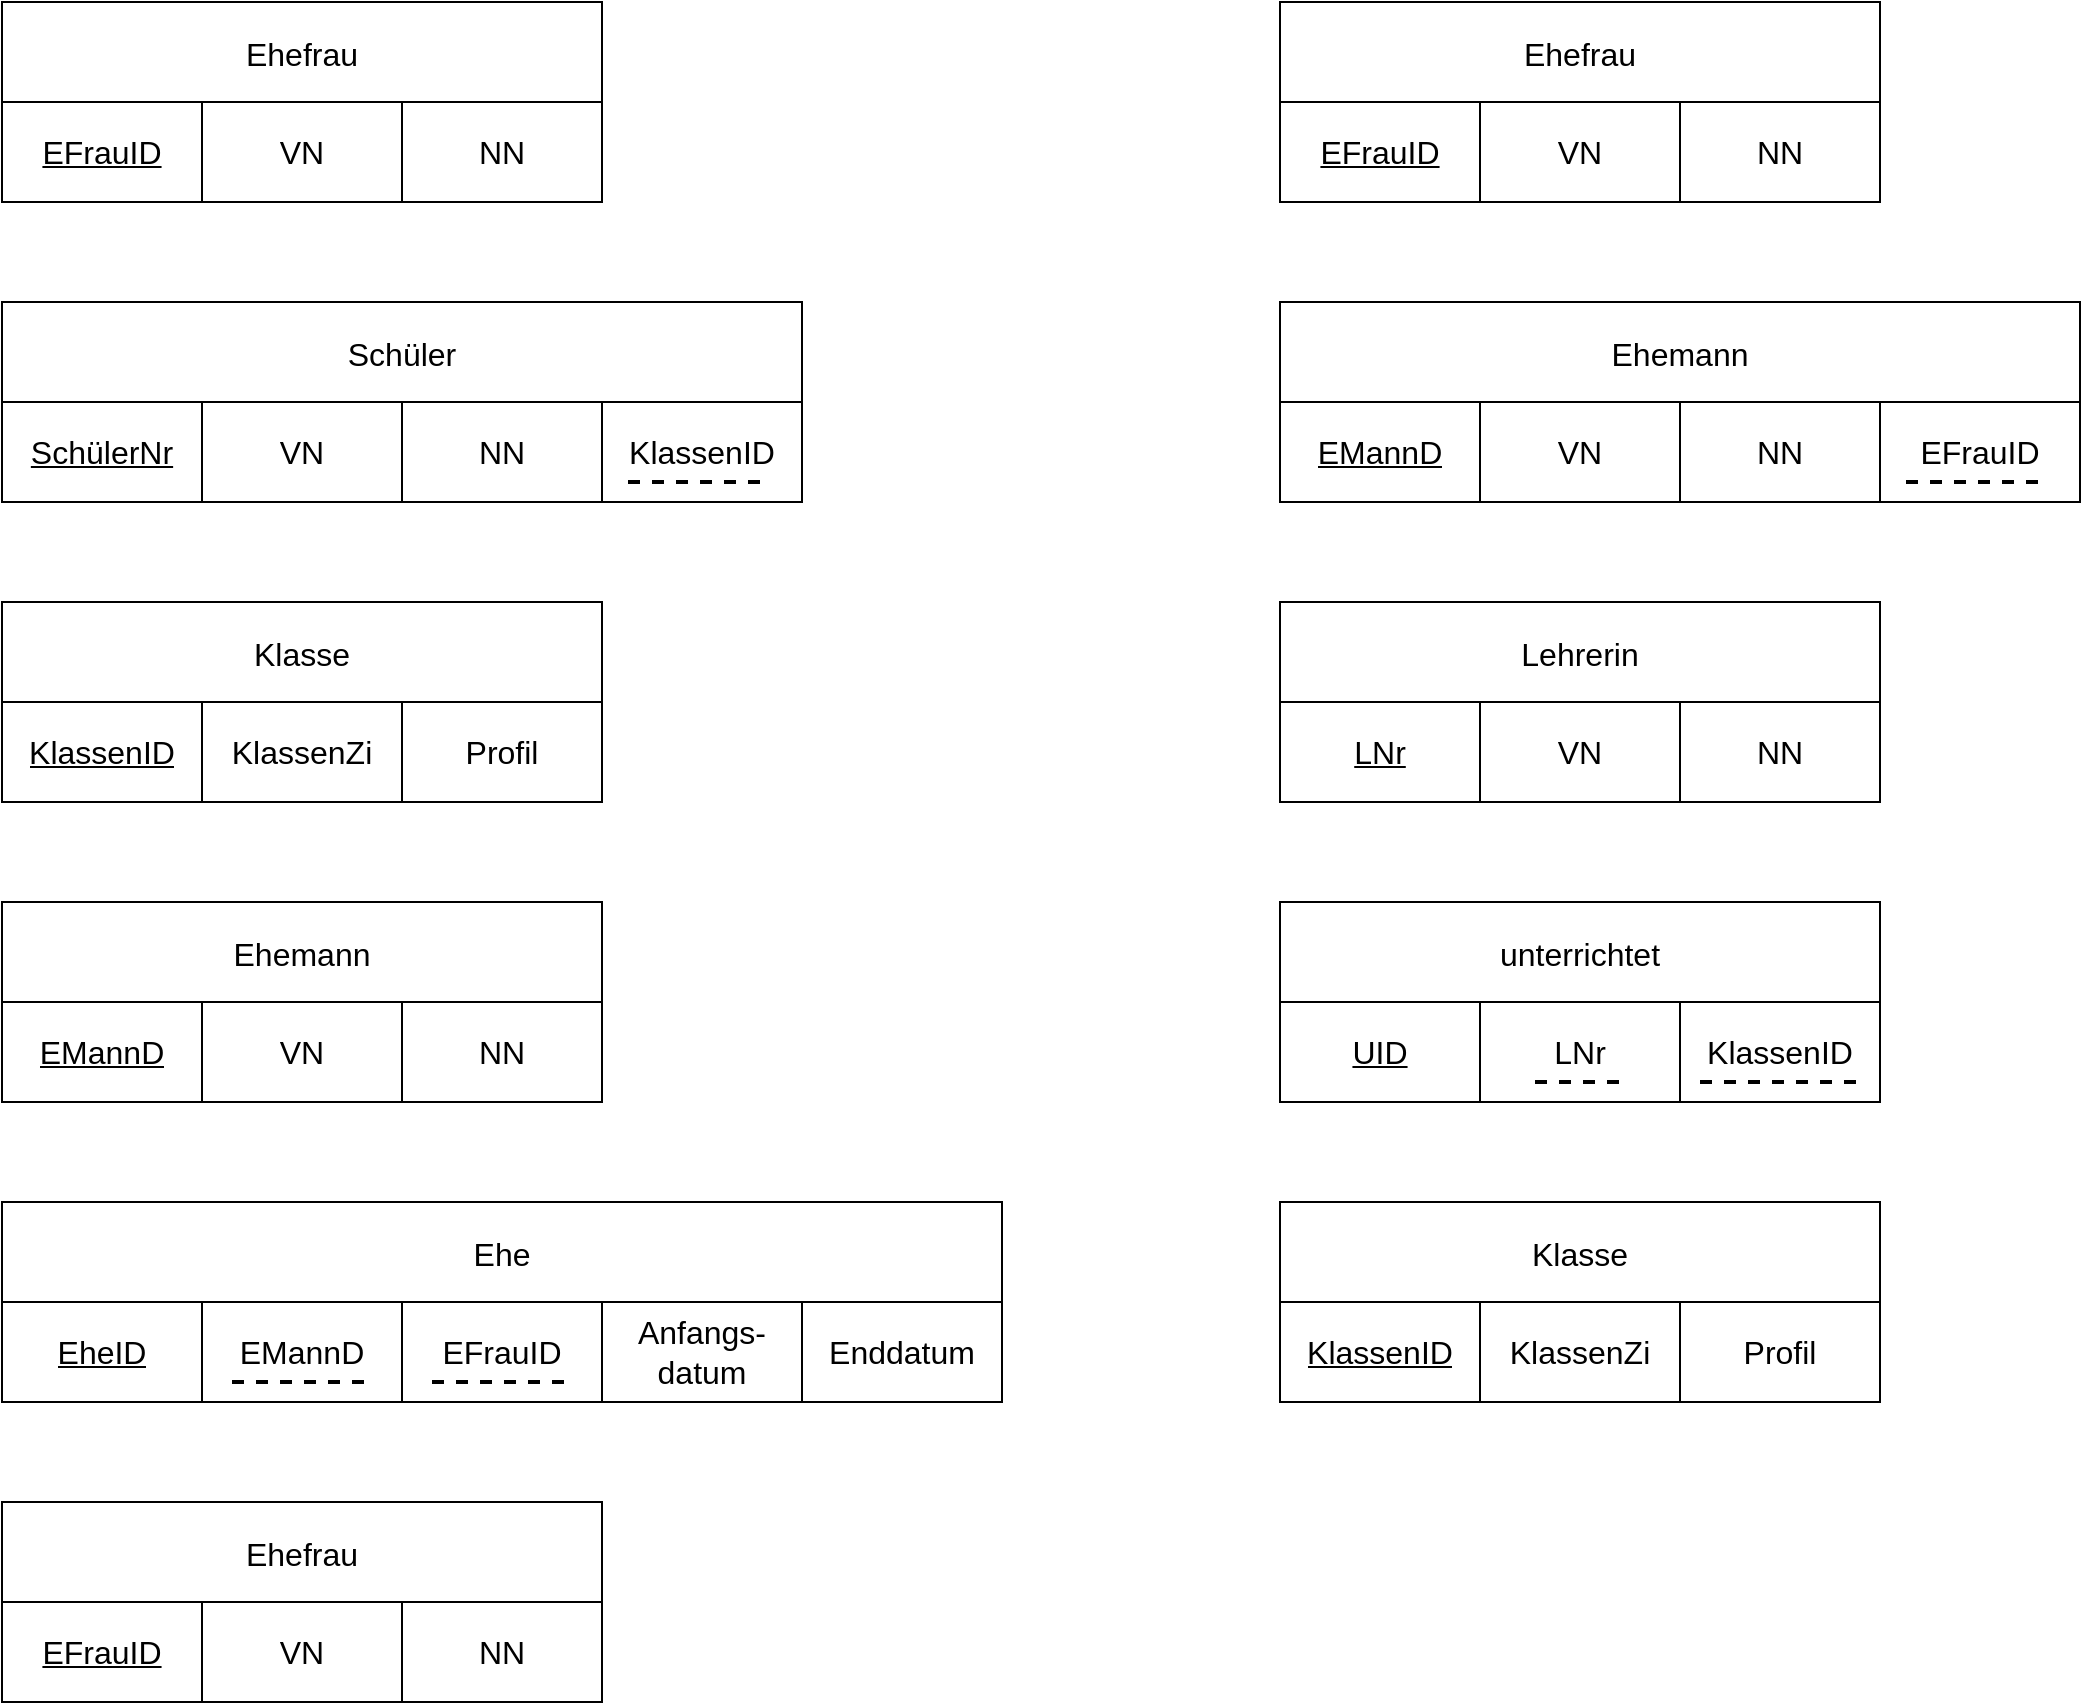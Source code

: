 <mxfile version="24.7.8">
  <diagram name="Seite-1" id="zMlDu_iLWEq_a9ZI-HAb">
    <mxGraphModel dx="2060" dy="1175" grid="1" gridSize="10" guides="1" tooltips="1" connect="1" arrows="1" fold="1" page="1" pageScale="1" pageWidth="827" pageHeight="1169" math="0" shadow="0">
      <root>
        <mxCell id="0" />
        <mxCell id="1" parent="0" />
        <mxCell id="-lpXz9lPeNRnghYTaMqm-10" value="Ehefrau" style="shape=table;startSize=50;container=1;collapsible=0;childLayout=tableLayout;strokeColor=default;fontSize=16;" vertex="1" parent="1">
          <mxGeometry width="300" height="100.0" as="geometry" />
        </mxCell>
        <mxCell id="-lpXz9lPeNRnghYTaMqm-24" value="" style="shape=tableRow;horizontal=0;startSize=0;swimlaneHead=0;swimlaneBody=0;strokeColor=inherit;top=0;left=0;bottom=0;right=0;collapsible=0;dropTarget=0;fillColor=none;points=[[0,0.5],[1,0.5]];portConstraint=eastwest;fontSize=16;" vertex="1" parent="-lpXz9lPeNRnghYTaMqm-10">
          <mxGeometry y="50" width="300" height="50" as="geometry" />
        </mxCell>
        <mxCell id="-lpXz9lPeNRnghYTaMqm-25" value="&lt;u&gt;EFrauID&lt;/u&gt;" style="shape=partialRectangle;html=1;whiteSpace=wrap;connectable=0;strokeColor=inherit;overflow=hidden;fillColor=none;top=0;left=0;bottom=0;right=0;pointerEvents=1;fontSize=16;" vertex="1" parent="-lpXz9lPeNRnghYTaMqm-24">
          <mxGeometry width="100" height="50" as="geometry">
            <mxRectangle width="100" height="50" as="alternateBounds" />
          </mxGeometry>
        </mxCell>
        <mxCell id="-lpXz9lPeNRnghYTaMqm-26" value="VN" style="shape=partialRectangle;html=1;whiteSpace=wrap;connectable=0;strokeColor=inherit;overflow=hidden;fillColor=none;top=0;left=0;bottom=0;right=0;pointerEvents=1;fontSize=16;" vertex="1" parent="-lpXz9lPeNRnghYTaMqm-24">
          <mxGeometry x="100" width="100" height="50" as="geometry">
            <mxRectangle width="100" height="50" as="alternateBounds" />
          </mxGeometry>
        </mxCell>
        <mxCell id="-lpXz9lPeNRnghYTaMqm-27" value="NN" style="shape=partialRectangle;html=1;whiteSpace=wrap;connectable=0;strokeColor=inherit;overflow=hidden;fillColor=none;top=0;left=0;bottom=0;right=0;pointerEvents=1;fontSize=16;" vertex="1" parent="-lpXz9lPeNRnghYTaMqm-24">
          <mxGeometry x="200" width="100" height="50" as="geometry">
            <mxRectangle width="100" height="50" as="alternateBounds" />
          </mxGeometry>
        </mxCell>
        <mxCell id="riQ9bqPphG7MTVtXkIli-15" value="" style="endArrow=none;dashed=1;html=1;rounded=0;strokeWidth=2;" edge="1" parent="1">
          <mxGeometry width="50" height="50" relative="1" as="geometry">
            <mxPoint x="215" y="690" as="sourcePoint" />
            <mxPoint x="285" y="690" as="targetPoint" />
            <Array as="points">
              <mxPoint x="245" y="690" />
            </Array>
          </mxGeometry>
        </mxCell>
        <mxCell id="riQ9bqPphG7MTVtXkIli-16" value="" style="group" vertex="1" connectable="0" parent="1">
          <mxGeometry x="639" y="150" width="400" height="100.0" as="geometry" />
        </mxCell>
        <mxCell id="riQ9bqPphG7MTVtXkIli-2" value="Ehemann" style="shape=table;startSize=50;container=1;collapsible=0;childLayout=tableLayout;strokeColor=default;fontSize=16;" vertex="1" parent="riQ9bqPphG7MTVtXkIli-16">
          <mxGeometry width="400" height="100.0" as="geometry" />
        </mxCell>
        <mxCell id="riQ9bqPphG7MTVtXkIli-3" value="" style="shape=tableRow;horizontal=0;startSize=0;swimlaneHead=0;swimlaneBody=0;strokeColor=inherit;top=0;left=0;bottom=0;right=0;collapsible=0;dropTarget=0;fillColor=none;points=[[0,0.5],[1,0.5]];portConstraint=eastwest;fontSize=16;" vertex="1" parent="riQ9bqPphG7MTVtXkIli-2">
          <mxGeometry y="50" width="400" height="50" as="geometry" />
        </mxCell>
        <mxCell id="riQ9bqPphG7MTVtXkIli-4" value="&lt;u&gt;EMannD&lt;/u&gt;" style="shape=partialRectangle;html=1;whiteSpace=wrap;connectable=0;strokeColor=inherit;overflow=hidden;fillColor=none;top=0;left=0;bottom=0;right=0;pointerEvents=1;fontSize=16;" vertex="1" parent="riQ9bqPphG7MTVtXkIli-3">
          <mxGeometry width="100" height="50" as="geometry">
            <mxRectangle width="100" height="50" as="alternateBounds" />
          </mxGeometry>
        </mxCell>
        <mxCell id="riQ9bqPphG7MTVtXkIli-5" value="VN" style="shape=partialRectangle;html=1;whiteSpace=wrap;connectable=0;strokeColor=inherit;overflow=hidden;fillColor=none;top=0;left=0;bottom=0;right=0;pointerEvents=1;fontSize=16;" vertex="1" parent="riQ9bqPphG7MTVtXkIli-3">
          <mxGeometry x="100" width="100" height="50" as="geometry">
            <mxRectangle width="100" height="50" as="alternateBounds" />
          </mxGeometry>
        </mxCell>
        <mxCell id="riQ9bqPphG7MTVtXkIli-6" value="NN" style="shape=partialRectangle;html=1;whiteSpace=wrap;connectable=0;strokeColor=inherit;overflow=hidden;fillColor=none;top=0;left=0;bottom=0;right=0;pointerEvents=1;fontSize=16;" vertex="1" parent="riQ9bqPphG7MTVtXkIli-3">
          <mxGeometry x="200" width="100" height="50" as="geometry">
            <mxRectangle width="100" height="50" as="alternateBounds" />
          </mxGeometry>
        </mxCell>
        <mxCell id="riQ9bqPphG7MTVtXkIli-12" value="EFrauID" style="shape=partialRectangle;html=1;whiteSpace=wrap;connectable=0;strokeColor=inherit;overflow=hidden;fillColor=none;top=0;left=0;bottom=0;right=0;pointerEvents=1;fontSize=16;" vertex="1" parent="riQ9bqPphG7MTVtXkIli-3">
          <mxGeometry x="300" width="100" height="50" as="geometry">
            <mxRectangle width="100" height="50" as="alternateBounds" />
          </mxGeometry>
        </mxCell>
        <mxCell id="riQ9bqPphG7MTVtXkIli-13" value="" style="endArrow=none;dashed=1;html=1;rounded=0;strokeWidth=2;" edge="1" parent="riQ9bqPphG7MTVtXkIli-16">
          <mxGeometry width="50" height="50" relative="1" as="geometry">
            <mxPoint x="313" y="90" as="sourcePoint" />
            <mxPoint x="383" y="90" as="targetPoint" />
          </mxGeometry>
        </mxCell>
        <mxCell id="riQ9bqPphG7MTVtXkIli-17" value="Klasse" style="shape=table;startSize=50;container=1;collapsible=0;childLayout=tableLayout;strokeColor=default;fontSize=16;" vertex="1" parent="1">
          <mxGeometry y="300" width="300" height="100.0" as="geometry" />
        </mxCell>
        <mxCell id="riQ9bqPphG7MTVtXkIli-18" value="" style="shape=tableRow;horizontal=0;startSize=0;swimlaneHead=0;swimlaneBody=0;strokeColor=inherit;top=0;left=0;bottom=0;right=0;collapsible=0;dropTarget=0;fillColor=none;points=[[0,0.5],[1,0.5]];portConstraint=eastwest;fontSize=16;" vertex="1" parent="riQ9bqPphG7MTVtXkIli-17">
          <mxGeometry y="50" width="300" height="50" as="geometry" />
        </mxCell>
        <mxCell id="riQ9bqPphG7MTVtXkIli-19" value="&lt;u&gt;KlassenID&lt;/u&gt;" style="shape=partialRectangle;html=1;whiteSpace=wrap;connectable=0;strokeColor=inherit;overflow=hidden;fillColor=none;top=0;left=0;bottom=0;right=0;pointerEvents=1;fontSize=16;" vertex="1" parent="riQ9bqPphG7MTVtXkIli-18">
          <mxGeometry width="100" height="50" as="geometry">
            <mxRectangle width="100" height="50" as="alternateBounds" />
          </mxGeometry>
        </mxCell>
        <mxCell id="riQ9bqPphG7MTVtXkIli-20" value="KlassenZi" style="shape=partialRectangle;html=1;whiteSpace=wrap;connectable=0;strokeColor=inherit;overflow=hidden;fillColor=none;top=0;left=0;bottom=0;right=0;pointerEvents=1;fontSize=16;" vertex="1" parent="riQ9bqPphG7MTVtXkIli-18">
          <mxGeometry x="100" width="100" height="50" as="geometry">
            <mxRectangle width="100" height="50" as="alternateBounds" />
          </mxGeometry>
        </mxCell>
        <mxCell id="riQ9bqPphG7MTVtXkIli-21" value="Profil" style="shape=partialRectangle;html=1;whiteSpace=wrap;connectable=0;strokeColor=inherit;overflow=hidden;fillColor=none;top=0;left=0;bottom=0;right=0;pointerEvents=1;fontSize=16;" vertex="1" parent="riQ9bqPphG7MTVtXkIli-18">
          <mxGeometry x="200" width="100" height="50" as="geometry">
            <mxRectangle width="100" height="50" as="alternateBounds" />
          </mxGeometry>
        </mxCell>
        <mxCell id="riQ9bqPphG7MTVtXkIli-22" value="" style="group" vertex="1" connectable="0" parent="1">
          <mxGeometry y="150" width="400" height="100.0" as="geometry" />
        </mxCell>
        <mxCell id="riQ9bqPphG7MTVtXkIli-23" value="Schüler" style="shape=table;startSize=50;container=1;collapsible=0;childLayout=tableLayout;strokeColor=default;fontSize=16;" vertex="1" parent="riQ9bqPphG7MTVtXkIli-22">
          <mxGeometry width="400" height="100.0" as="geometry" />
        </mxCell>
        <mxCell id="riQ9bqPphG7MTVtXkIli-24" value="" style="shape=tableRow;horizontal=0;startSize=0;swimlaneHead=0;swimlaneBody=0;strokeColor=inherit;top=0;left=0;bottom=0;right=0;collapsible=0;dropTarget=0;fillColor=none;points=[[0,0.5],[1,0.5]];portConstraint=eastwest;fontSize=16;" vertex="1" parent="riQ9bqPphG7MTVtXkIli-23">
          <mxGeometry y="50" width="400" height="50" as="geometry" />
        </mxCell>
        <mxCell id="riQ9bqPphG7MTVtXkIli-25" value="&lt;u&gt;SchülerNr&lt;/u&gt;" style="shape=partialRectangle;html=1;whiteSpace=wrap;connectable=0;strokeColor=inherit;overflow=hidden;fillColor=none;top=0;left=0;bottom=0;right=0;pointerEvents=1;fontSize=16;" vertex="1" parent="riQ9bqPphG7MTVtXkIli-24">
          <mxGeometry width="100" height="50" as="geometry">
            <mxRectangle width="100" height="50" as="alternateBounds" />
          </mxGeometry>
        </mxCell>
        <mxCell id="riQ9bqPphG7MTVtXkIli-26" value="VN" style="shape=partialRectangle;html=1;whiteSpace=wrap;connectable=0;strokeColor=inherit;overflow=hidden;fillColor=none;top=0;left=0;bottom=0;right=0;pointerEvents=1;fontSize=16;" vertex="1" parent="riQ9bqPphG7MTVtXkIli-24">
          <mxGeometry x="100" width="100" height="50" as="geometry">
            <mxRectangle width="100" height="50" as="alternateBounds" />
          </mxGeometry>
        </mxCell>
        <mxCell id="riQ9bqPphG7MTVtXkIli-27" value="NN" style="shape=partialRectangle;html=1;whiteSpace=wrap;connectable=0;strokeColor=inherit;overflow=hidden;fillColor=none;top=0;left=0;bottom=0;right=0;pointerEvents=1;fontSize=16;" vertex="1" parent="riQ9bqPphG7MTVtXkIli-24">
          <mxGeometry x="200" width="100" height="50" as="geometry">
            <mxRectangle width="100" height="50" as="alternateBounds" />
          </mxGeometry>
        </mxCell>
        <mxCell id="riQ9bqPphG7MTVtXkIli-28" value="KlassenID" style="shape=partialRectangle;html=1;whiteSpace=wrap;connectable=0;strokeColor=inherit;overflow=hidden;fillColor=none;top=0;left=0;bottom=0;right=0;pointerEvents=1;fontSize=16;" vertex="1" parent="riQ9bqPphG7MTVtXkIli-24">
          <mxGeometry x="300" width="100" height="50" as="geometry">
            <mxRectangle width="100" height="50" as="alternateBounds" />
          </mxGeometry>
        </mxCell>
        <mxCell id="riQ9bqPphG7MTVtXkIli-29" value="" style="endArrow=none;dashed=1;html=1;rounded=0;strokeWidth=2;" edge="1" parent="riQ9bqPphG7MTVtXkIli-22">
          <mxGeometry width="50" height="50" relative="1" as="geometry">
            <mxPoint x="313" y="90" as="sourcePoint" />
            <mxPoint x="383" y="90" as="targetPoint" />
          </mxGeometry>
        </mxCell>
        <mxCell id="riQ9bqPphG7MTVtXkIli-30" value="Lehrerin" style="shape=table;startSize=50;container=1;collapsible=0;childLayout=tableLayout;strokeColor=default;fontSize=16;" vertex="1" parent="1">
          <mxGeometry x="639" y="300" width="300" height="100.0" as="geometry" />
        </mxCell>
        <mxCell id="riQ9bqPphG7MTVtXkIli-31" value="" style="shape=tableRow;horizontal=0;startSize=0;swimlaneHead=0;swimlaneBody=0;strokeColor=inherit;top=0;left=0;bottom=0;right=0;collapsible=0;dropTarget=0;fillColor=none;points=[[0,0.5],[1,0.5]];portConstraint=eastwest;fontSize=16;" vertex="1" parent="riQ9bqPphG7MTVtXkIli-30">
          <mxGeometry y="50" width="300" height="50" as="geometry" />
        </mxCell>
        <mxCell id="riQ9bqPphG7MTVtXkIli-32" value="&lt;u&gt;LNr&lt;/u&gt;" style="shape=partialRectangle;html=1;whiteSpace=wrap;connectable=0;strokeColor=inherit;overflow=hidden;fillColor=none;top=0;left=0;bottom=0;right=0;pointerEvents=1;fontSize=16;" vertex="1" parent="riQ9bqPphG7MTVtXkIli-31">
          <mxGeometry width="100" height="50" as="geometry">
            <mxRectangle width="100" height="50" as="alternateBounds" />
          </mxGeometry>
        </mxCell>
        <mxCell id="riQ9bqPphG7MTVtXkIli-33" value="VN" style="shape=partialRectangle;html=1;whiteSpace=wrap;connectable=0;strokeColor=inherit;overflow=hidden;fillColor=none;top=0;left=0;bottom=0;right=0;pointerEvents=1;fontSize=16;" vertex="1" parent="riQ9bqPphG7MTVtXkIli-31">
          <mxGeometry x="100" width="100" height="50" as="geometry">
            <mxRectangle width="100" height="50" as="alternateBounds" />
          </mxGeometry>
        </mxCell>
        <mxCell id="riQ9bqPphG7MTVtXkIli-34" value="NN" style="shape=partialRectangle;html=1;whiteSpace=wrap;connectable=0;strokeColor=inherit;overflow=hidden;fillColor=none;top=0;left=0;bottom=0;right=0;pointerEvents=1;fontSize=16;" vertex="1" parent="riQ9bqPphG7MTVtXkIli-31">
          <mxGeometry x="200" width="100" height="50" as="geometry">
            <mxRectangle width="100" height="50" as="alternateBounds" />
          </mxGeometry>
        </mxCell>
        <mxCell id="riQ9bqPphG7MTVtXkIli-35" value="Ehemann" style="shape=table;startSize=50;container=1;collapsible=0;childLayout=tableLayout;strokeColor=default;fontSize=16;" vertex="1" parent="1">
          <mxGeometry y="450" width="300" height="100.0" as="geometry" />
        </mxCell>
        <mxCell id="riQ9bqPphG7MTVtXkIli-36" value="" style="shape=tableRow;horizontal=0;startSize=0;swimlaneHead=0;swimlaneBody=0;strokeColor=inherit;top=0;left=0;bottom=0;right=0;collapsible=0;dropTarget=0;fillColor=none;points=[[0,0.5],[1,0.5]];portConstraint=eastwest;fontSize=16;" vertex="1" parent="riQ9bqPphG7MTVtXkIli-35">
          <mxGeometry y="50" width="300" height="50" as="geometry" />
        </mxCell>
        <mxCell id="riQ9bqPphG7MTVtXkIli-37" value="&lt;u&gt;EMannD&lt;/u&gt;" style="shape=partialRectangle;html=1;whiteSpace=wrap;connectable=0;strokeColor=inherit;overflow=hidden;fillColor=none;top=0;left=0;bottom=0;right=0;pointerEvents=1;fontSize=16;" vertex="1" parent="riQ9bqPphG7MTVtXkIli-36">
          <mxGeometry width="100" height="50" as="geometry">
            <mxRectangle width="100" height="50" as="alternateBounds" />
          </mxGeometry>
        </mxCell>
        <mxCell id="riQ9bqPphG7MTVtXkIli-38" value="VN" style="shape=partialRectangle;html=1;whiteSpace=wrap;connectable=0;strokeColor=inherit;overflow=hidden;fillColor=none;top=0;left=0;bottom=0;right=0;pointerEvents=1;fontSize=16;" vertex="1" parent="riQ9bqPphG7MTVtXkIli-36">
          <mxGeometry x="100" width="100" height="50" as="geometry">
            <mxRectangle width="100" height="50" as="alternateBounds" />
          </mxGeometry>
        </mxCell>
        <mxCell id="riQ9bqPphG7MTVtXkIli-39" value="NN" style="shape=partialRectangle;html=1;whiteSpace=wrap;connectable=0;strokeColor=inherit;overflow=hidden;fillColor=none;top=0;left=0;bottom=0;right=0;pointerEvents=1;fontSize=16;" vertex="1" parent="riQ9bqPphG7MTVtXkIli-36">
          <mxGeometry x="200" width="100" height="50" as="geometry">
            <mxRectangle width="100" height="50" as="alternateBounds" />
          </mxGeometry>
        </mxCell>
        <mxCell id="riQ9bqPphG7MTVtXkIli-40" value="unterrichtet" style="shape=table;startSize=50;container=1;collapsible=0;childLayout=tableLayout;strokeColor=default;fontSize=16;" vertex="1" parent="1">
          <mxGeometry x="639" y="450" width="300" height="100.0" as="geometry" />
        </mxCell>
        <mxCell id="riQ9bqPphG7MTVtXkIli-41" value="" style="shape=tableRow;horizontal=0;startSize=0;swimlaneHead=0;swimlaneBody=0;strokeColor=inherit;top=0;left=0;bottom=0;right=0;collapsible=0;dropTarget=0;fillColor=none;points=[[0,0.5],[1,0.5]];portConstraint=eastwest;fontSize=16;" vertex="1" parent="riQ9bqPphG7MTVtXkIli-40">
          <mxGeometry y="50" width="300" height="50" as="geometry" />
        </mxCell>
        <mxCell id="riQ9bqPphG7MTVtXkIli-42" value="&lt;u&gt;UID&lt;/u&gt;" style="shape=partialRectangle;html=1;whiteSpace=wrap;connectable=0;strokeColor=inherit;overflow=hidden;fillColor=none;top=0;left=0;bottom=0;right=0;pointerEvents=1;fontSize=16;" vertex="1" parent="riQ9bqPphG7MTVtXkIli-41">
          <mxGeometry width="100" height="50" as="geometry">
            <mxRectangle width="100" height="50" as="alternateBounds" />
          </mxGeometry>
        </mxCell>
        <mxCell id="riQ9bqPphG7MTVtXkIli-43" value="LNr" style="shape=partialRectangle;html=1;whiteSpace=wrap;connectable=0;strokeColor=inherit;overflow=hidden;fillColor=none;top=0;left=0;bottom=0;right=0;pointerEvents=1;fontSize=16;" vertex="1" parent="riQ9bqPphG7MTVtXkIli-41">
          <mxGeometry x="100" width="100" height="50" as="geometry">
            <mxRectangle width="100" height="50" as="alternateBounds" />
          </mxGeometry>
        </mxCell>
        <mxCell id="riQ9bqPphG7MTVtXkIli-44" value="KlassenID" style="shape=partialRectangle;html=1;whiteSpace=wrap;connectable=0;strokeColor=inherit;overflow=hidden;fillColor=none;top=0;left=0;bottom=0;right=0;pointerEvents=1;fontSize=16;" vertex="1" parent="riQ9bqPphG7MTVtXkIli-41">
          <mxGeometry x="200" width="100" height="50" as="geometry">
            <mxRectangle width="100" height="50" as="alternateBounds" />
          </mxGeometry>
        </mxCell>
        <mxCell id="riQ9bqPphG7MTVtXkIli-45" value="Ehefrau" style="shape=table;startSize=50;container=1;collapsible=0;childLayout=tableLayout;strokeColor=default;fontSize=16;" vertex="1" parent="1">
          <mxGeometry x="639" width="300" height="100.0" as="geometry" />
        </mxCell>
        <mxCell id="riQ9bqPphG7MTVtXkIli-46" value="" style="shape=tableRow;horizontal=0;startSize=0;swimlaneHead=0;swimlaneBody=0;strokeColor=inherit;top=0;left=0;bottom=0;right=0;collapsible=0;dropTarget=0;fillColor=none;points=[[0,0.5],[1,0.5]];portConstraint=eastwest;fontSize=16;" vertex="1" parent="riQ9bqPphG7MTVtXkIli-45">
          <mxGeometry y="50" width="300" height="50" as="geometry" />
        </mxCell>
        <mxCell id="riQ9bqPphG7MTVtXkIli-47" value="&lt;u&gt;EFrauID&lt;/u&gt;" style="shape=partialRectangle;html=1;whiteSpace=wrap;connectable=0;strokeColor=inherit;overflow=hidden;fillColor=none;top=0;left=0;bottom=0;right=0;pointerEvents=1;fontSize=16;" vertex="1" parent="riQ9bqPphG7MTVtXkIli-46">
          <mxGeometry width="100" height="50" as="geometry">
            <mxRectangle width="100" height="50" as="alternateBounds" />
          </mxGeometry>
        </mxCell>
        <mxCell id="riQ9bqPphG7MTVtXkIli-48" value="VN" style="shape=partialRectangle;html=1;whiteSpace=wrap;connectable=0;strokeColor=inherit;overflow=hidden;fillColor=none;top=0;left=0;bottom=0;right=0;pointerEvents=1;fontSize=16;" vertex="1" parent="riQ9bqPphG7MTVtXkIli-46">
          <mxGeometry x="100" width="100" height="50" as="geometry">
            <mxRectangle width="100" height="50" as="alternateBounds" />
          </mxGeometry>
        </mxCell>
        <mxCell id="riQ9bqPphG7MTVtXkIli-49" value="NN" style="shape=partialRectangle;html=1;whiteSpace=wrap;connectable=0;strokeColor=inherit;overflow=hidden;fillColor=none;top=0;left=0;bottom=0;right=0;pointerEvents=1;fontSize=16;" vertex="1" parent="riQ9bqPphG7MTVtXkIli-46">
          <mxGeometry x="200" width="100" height="50" as="geometry">
            <mxRectangle width="100" height="50" as="alternateBounds" />
          </mxGeometry>
        </mxCell>
        <mxCell id="riQ9bqPphG7MTVtXkIli-50" value="Klasse" style="shape=table;startSize=50;container=1;collapsible=0;childLayout=tableLayout;strokeColor=default;fontSize=16;" vertex="1" parent="1">
          <mxGeometry x="639" y="600" width="300" height="100.0" as="geometry" />
        </mxCell>
        <mxCell id="riQ9bqPphG7MTVtXkIli-51" value="" style="shape=tableRow;horizontal=0;startSize=0;swimlaneHead=0;swimlaneBody=0;strokeColor=inherit;top=0;left=0;bottom=0;right=0;collapsible=0;dropTarget=0;fillColor=none;points=[[0,0.5],[1,0.5]];portConstraint=eastwest;fontSize=16;" vertex="1" parent="riQ9bqPphG7MTVtXkIli-50">
          <mxGeometry y="50" width="300" height="50" as="geometry" />
        </mxCell>
        <mxCell id="riQ9bqPphG7MTVtXkIli-52" value="&lt;u&gt;KlassenID&lt;/u&gt;" style="shape=partialRectangle;html=1;whiteSpace=wrap;connectable=0;strokeColor=inherit;overflow=hidden;fillColor=none;top=0;left=0;bottom=0;right=0;pointerEvents=1;fontSize=16;" vertex="1" parent="riQ9bqPphG7MTVtXkIli-51">
          <mxGeometry width="100" height="50" as="geometry">
            <mxRectangle width="100" height="50" as="alternateBounds" />
          </mxGeometry>
        </mxCell>
        <mxCell id="riQ9bqPphG7MTVtXkIli-53" value="KlassenZi" style="shape=partialRectangle;html=1;whiteSpace=wrap;connectable=0;strokeColor=inherit;overflow=hidden;fillColor=none;top=0;left=0;bottom=0;right=0;pointerEvents=1;fontSize=16;" vertex="1" parent="riQ9bqPphG7MTVtXkIli-51">
          <mxGeometry x="100" width="100" height="50" as="geometry">
            <mxRectangle width="100" height="50" as="alternateBounds" />
          </mxGeometry>
        </mxCell>
        <mxCell id="riQ9bqPphG7MTVtXkIli-54" value="Profil" style="shape=partialRectangle;html=1;whiteSpace=wrap;connectable=0;strokeColor=inherit;overflow=hidden;fillColor=none;top=0;left=0;bottom=0;right=0;pointerEvents=1;fontSize=16;" vertex="1" parent="riQ9bqPphG7MTVtXkIli-51">
          <mxGeometry x="200" width="100" height="50" as="geometry">
            <mxRectangle width="100" height="50" as="alternateBounds" />
          </mxGeometry>
        </mxCell>
        <mxCell id="riQ9bqPphG7MTVtXkIli-55" value="" style="endArrow=none;dashed=1;html=1;rounded=0;strokeWidth=2;" edge="1" parent="1">
          <mxGeometry width="50" height="50" relative="1" as="geometry">
            <mxPoint x="849" y="540" as="sourcePoint" />
            <mxPoint x="929" y="540" as="targetPoint" />
          </mxGeometry>
        </mxCell>
        <mxCell id="riQ9bqPphG7MTVtXkIli-56" value="" style="endArrow=none;dashed=1;html=1;rounded=0;strokeWidth=2;" edge="1" parent="1">
          <mxGeometry width="50" height="50" relative="1" as="geometry">
            <mxPoint x="766.5" y="540" as="sourcePoint" />
            <mxPoint x="811.5" y="540" as="targetPoint" />
          </mxGeometry>
        </mxCell>
        <mxCell id="riQ9bqPphG7MTVtXkIli-57" value="Ehefrau" style="shape=table;startSize=50;container=1;collapsible=0;childLayout=tableLayout;strokeColor=default;fontSize=16;" vertex="1" parent="1">
          <mxGeometry y="750" width="300" height="100.0" as="geometry" />
        </mxCell>
        <mxCell id="riQ9bqPphG7MTVtXkIli-58" value="" style="shape=tableRow;horizontal=0;startSize=0;swimlaneHead=0;swimlaneBody=0;strokeColor=inherit;top=0;left=0;bottom=0;right=0;collapsible=0;dropTarget=0;fillColor=none;points=[[0,0.5],[1,0.5]];portConstraint=eastwest;fontSize=16;" vertex="1" parent="riQ9bqPphG7MTVtXkIli-57">
          <mxGeometry y="50" width="300" height="50" as="geometry" />
        </mxCell>
        <mxCell id="riQ9bqPphG7MTVtXkIli-59" value="&lt;u&gt;EFrauID&lt;/u&gt;" style="shape=partialRectangle;html=1;whiteSpace=wrap;connectable=0;strokeColor=inherit;overflow=hidden;fillColor=none;top=0;left=0;bottom=0;right=0;pointerEvents=1;fontSize=16;" vertex="1" parent="riQ9bqPphG7MTVtXkIli-58">
          <mxGeometry width="100" height="50" as="geometry">
            <mxRectangle width="100" height="50" as="alternateBounds" />
          </mxGeometry>
        </mxCell>
        <mxCell id="riQ9bqPphG7MTVtXkIli-60" value="VN" style="shape=partialRectangle;html=1;whiteSpace=wrap;connectable=0;strokeColor=inherit;overflow=hidden;fillColor=none;top=0;left=0;bottom=0;right=0;pointerEvents=1;fontSize=16;" vertex="1" parent="riQ9bqPphG7MTVtXkIli-58">
          <mxGeometry x="100" width="100" height="50" as="geometry">
            <mxRectangle width="100" height="50" as="alternateBounds" />
          </mxGeometry>
        </mxCell>
        <mxCell id="riQ9bqPphG7MTVtXkIli-61" value="NN" style="shape=partialRectangle;html=1;whiteSpace=wrap;connectable=0;strokeColor=inherit;overflow=hidden;fillColor=none;top=0;left=0;bottom=0;right=0;pointerEvents=1;fontSize=16;" vertex="1" parent="riQ9bqPphG7MTVtXkIli-58">
          <mxGeometry x="200" width="100" height="50" as="geometry">
            <mxRectangle width="100" height="50" as="alternateBounds" />
          </mxGeometry>
        </mxCell>
        <mxCell id="riQ9bqPphG7MTVtXkIli-62" value="Ehe" style="shape=table;startSize=50;container=1;collapsible=0;childLayout=tableLayout;strokeColor=default;fontSize=16;" vertex="1" parent="1">
          <mxGeometry y="600" width="500" height="100.0" as="geometry" />
        </mxCell>
        <mxCell id="riQ9bqPphG7MTVtXkIli-63" value="" style="shape=tableRow;horizontal=0;startSize=0;swimlaneHead=0;swimlaneBody=0;strokeColor=inherit;top=0;left=0;bottom=0;right=0;collapsible=0;dropTarget=0;fillColor=none;points=[[0,0.5],[1,0.5]];portConstraint=eastwest;fontSize=16;" vertex="1" parent="riQ9bqPphG7MTVtXkIli-62">
          <mxGeometry y="50" width="500" height="50" as="geometry" />
        </mxCell>
        <mxCell id="riQ9bqPphG7MTVtXkIli-64" value="&lt;u&gt;EheID&lt;/u&gt;" style="shape=partialRectangle;html=1;whiteSpace=wrap;connectable=0;strokeColor=inherit;overflow=hidden;fillColor=none;top=0;left=0;bottom=0;right=0;pointerEvents=1;fontSize=16;" vertex="1" parent="riQ9bqPphG7MTVtXkIli-63">
          <mxGeometry width="100" height="50" as="geometry">
            <mxRectangle width="100" height="50" as="alternateBounds" />
          </mxGeometry>
        </mxCell>
        <mxCell id="riQ9bqPphG7MTVtXkIli-65" value="EMannD" style="shape=partialRectangle;html=1;whiteSpace=wrap;connectable=0;strokeColor=inherit;overflow=hidden;fillColor=none;top=0;left=0;bottom=0;right=0;pointerEvents=1;fontSize=16;" vertex="1" parent="riQ9bqPphG7MTVtXkIli-63">
          <mxGeometry x="100" width="100" height="50" as="geometry">
            <mxRectangle width="100" height="50" as="alternateBounds" />
          </mxGeometry>
        </mxCell>
        <mxCell id="riQ9bqPphG7MTVtXkIli-66" value="EFrauID" style="shape=partialRectangle;html=1;whiteSpace=wrap;connectable=0;strokeColor=inherit;overflow=hidden;fillColor=none;top=0;left=0;bottom=0;right=0;pointerEvents=1;fontSize=16;" vertex="1" parent="riQ9bqPphG7MTVtXkIli-63">
          <mxGeometry x="200" width="100" height="50" as="geometry">
            <mxRectangle width="100" height="50" as="alternateBounds" />
          </mxGeometry>
        </mxCell>
        <mxCell id="riQ9bqPphG7MTVtXkIli-67" value="Anfangs-datum" style="shape=partialRectangle;html=1;whiteSpace=wrap;connectable=0;strokeColor=inherit;overflow=hidden;fillColor=none;top=0;left=0;bottom=0;right=0;pointerEvents=1;fontSize=16;" vertex="1" parent="riQ9bqPphG7MTVtXkIli-63">
          <mxGeometry x="300" width="100" height="50" as="geometry">
            <mxRectangle width="100" height="50" as="alternateBounds" />
          </mxGeometry>
        </mxCell>
        <mxCell id="riQ9bqPphG7MTVtXkIli-68" value="Enddatum" style="shape=partialRectangle;html=1;whiteSpace=wrap;connectable=0;strokeColor=inherit;overflow=hidden;fillColor=none;top=0;left=0;bottom=0;right=0;pointerEvents=1;fontSize=16;" vertex="1" parent="riQ9bqPphG7MTVtXkIli-63">
          <mxGeometry x="400" width="100" height="50" as="geometry">
            <mxRectangle width="100" height="50" as="alternateBounds" />
          </mxGeometry>
        </mxCell>
        <mxCell id="riQ9bqPphG7MTVtXkIli-69" value="" style="endArrow=none;dashed=1;html=1;rounded=0;strokeWidth=2;" edge="1" parent="1">
          <mxGeometry width="50" height="50" relative="1" as="geometry">
            <mxPoint x="115" y="690" as="sourcePoint" />
            <mxPoint x="185" y="690" as="targetPoint" />
          </mxGeometry>
        </mxCell>
      </root>
    </mxGraphModel>
  </diagram>
</mxfile>
